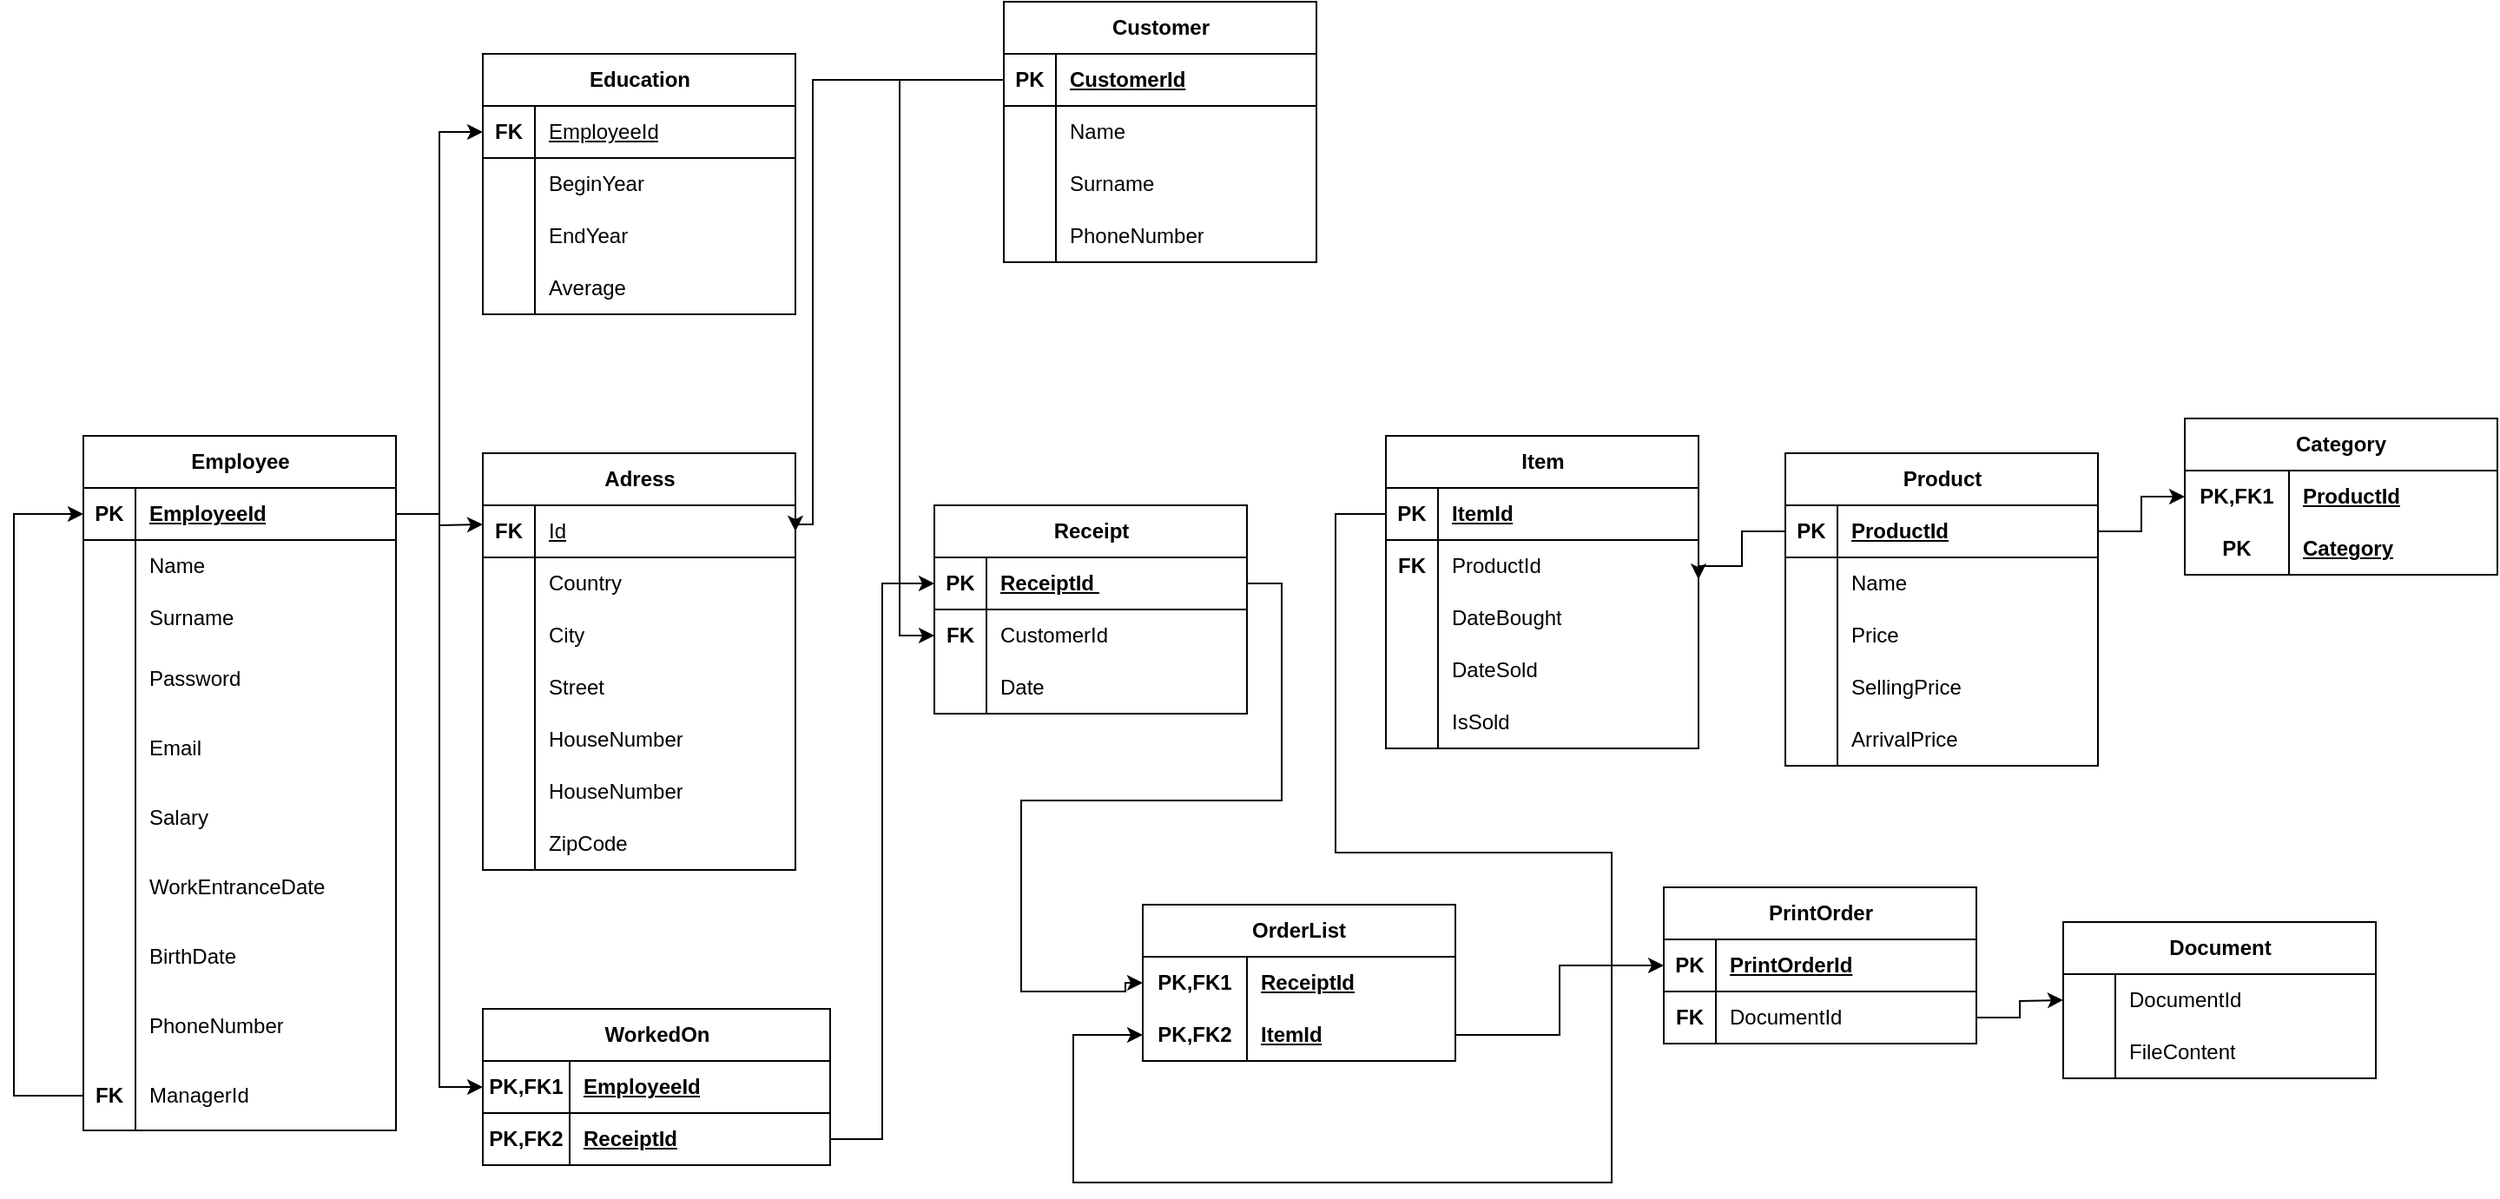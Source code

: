 <mxfile version="22.1.16" type="device">
  <diagram name="Page-1" id="XR6SYYAVid6CLTaHDN6T">
    <mxGraphModel dx="1358" dy="603" grid="1" gridSize="10" guides="1" tooltips="1" connect="1" arrows="1" fold="1" page="1" pageScale="1" pageWidth="827" pageHeight="1169" math="0" shadow="0">
      <root>
        <mxCell id="0" />
        <mxCell id="1" parent="0" />
        <mxCell id="Trhr7wh6yrGgfYNCbR8J-1" value="Employee" style="shape=table;startSize=30;container=1;collapsible=1;childLayout=tableLayout;fixedRows=1;rowLines=0;fontStyle=1;align=center;resizeLast=1;html=1;" parent="1" vertex="1">
          <mxGeometry x="110" y="450" width="180" height="400" as="geometry" />
        </mxCell>
        <mxCell id="Trhr7wh6yrGgfYNCbR8J-2" value="" style="shape=tableRow;horizontal=0;startSize=0;swimlaneHead=0;swimlaneBody=0;fillColor=none;collapsible=0;dropTarget=0;points=[[0,0.5],[1,0.5]];portConstraint=eastwest;top=0;left=0;right=0;bottom=1;" parent="Trhr7wh6yrGgfYNCbR8J-1" vertex="1">
          <mxGeometry y="30" width="180" height="30" as="geometry" />
        </mxCell>
        <mxCell id="Trhr7wh6yrGgfYNCbR8J-3" value="PK" style="shape=partialRectangle;connectable=0;fillColor=none;top=0;left=0;bottom=0;right=0;fontStyle=1;overflow=hidden;whiteSpace=wrap;html=1;" parent="Trhr7wh6yrGgfYNCbR8J-2" vertex="1">
          <mxGeometry width="30" height="30" as="geometry">
            <mxRectangle width="30" height="30" as="alternateBounds" />
          </mxGeometry>
        </mxCell>
        <mxCell id="Trhr7wh6yrGgfYNCbR8J-4" value="&lt;u style=&quot;border-color: var(--border-color);&quot;&gt;EmployeeId&lt;/u&gt;" style="shape=partialRectangle;connectable=0;fillColor=none;top=0;left=0;bottom=0;right=0;align=left;spacingLeft=6;fontStyle=5;overflow=hidden;whiteSpace=wrap;html=1;" parent="Trhr7wh6yrGgfYNCbR8J-2" vertex="1">
          <mxGeometry x="30" width="150" height="30" as="geometry">
            <mxRectangle width="150" height="30" as="alternateBounds" />
          </mxGeometry>
        </mxCell>
        <mxCell id="Trhr7wh6yrGgfYNCbR8J-5" value="" style="shape=tableRow;horizontal=0;startSize=0;swimlaneHead=0;swimlaneBody=0;fillColor=none;collapsible=0;dropTarget=0;points=[[0,0.5],[1,0.5]];portConstraint=eastwest;top=0;left=0;right=0;bottom=0;" parent="Trhr7wh6yrGgfYNCbR8J-1" vertex="1">
          <mxGeometry y="60" width="180" height="30" as="geometry" />
        </mxCell>
        <mxCell id="Trhr7wh6yrGgfYNCbR8J-6" value="" style="shape=partialRectangle;connectable=0;fillColor=none;top=0;left=0;bottom=0;right=0;editable=1;overflow=hidden;whiteSpace=wrap;html=1;" parent="Trhr7wh6yrGgfYNCbR8J-5" vertex="1">
          <mxGeometry width="30" height="30" as="geometry">
            <mxRectangle width="30" height="30" as="alternateBounds" />
          </mxGeometry>
        </mxCell>
        <mxCell id="Trhr7wh6yrGgfYNCbR8J-7" value="Name&lt;br&gt;" style="shape=partialRectangle;connectable=0;fillColor=none;top=0;left=0;bottom=0;right=0;align=left;spacingLeft=6;overflow=hidden;whiteSpace=wrap;html=1;" parent="Trhr7wh6yrGgfYNCbR8J-5" vertex="1">
          <mxGeometry x="30" width="150" height="30" as="geometry">
            <mxRectangle width="150" height="30" as="alternateBounds" />
          </mxGeometry>
        </mxCell>
        <mxCell id="Trhr7wh6yrGgfYNCbR8J-8" value="" style="shape=tableRow;horizontal=0;startSize=0;swimlaneHead=0;swimlaneBody=0;fillColor=none;collapsible=0;dropTarget=0;points=[[0,0.5],[1,0.5]];portConstraint=eastwest;top=0;left=0;right=0;bottom=0;" parent="Trhr7wh6yrGgfYNCbR8J-1" vertex="1">
          <mxGeometry y="90" width="180" height="30" as="geometry" />
        </mxCell>
        <mxCell id="Trhr7wh6yrGgfYNCbR8J-9" value="" style="shape=partialRectangle;connectable=0;fillColor=none;top=0;left=0;bottom=0;right=0;editable=1;overflow=hidden;whiteSpace=wrap;html=1;" parent="Trhr7wh6yrGgfYNCbR8J-8" vertex="1">
          <mxGeometry width="30" height="30" as="geometry">
            <mxRectangle width="30" height="30" as="alternateBounds" />
          </mxGeometry>
        </mxCell>
        <mxCell id="Trhr7wh6yrGgfYNCbR8J-10" value="Surname" style="shape=partialRectangle;connectable=0;fillColor=none;top=0;left=0;bottom=0;right=0;align=left;spacingLeft=6;overflow=hidden;whiteSpace=wrap;html=1;" parent="Trhr7wh6yrGgfYNCbR8J-8" vertex="1">
          <mxGeometry x="30" width="150" height="30" as="geometry">
            <mxRectangle width="150" height="30" as="alternateBounds" />
          </mxGeometry>
        </mxCell>
        <mxCell id="Trhr7wh6yrGgfYNCbR8J-11" value="" style="shape=tableRow;horizontal=0;startSize=0;swimlaneHead=0;swimlaneBody=0;fillColor=none;collapsible=0;dropTarget=0;points=[[0,0.5],[1,0.5]];portConstraint=eastwest;top=0;left=0;right=0;bottom=0;" parent="Trhr7wh6yrGgfYNCbR8J-1" vertex="1">
          <mxGeometry y="120" width="180" height="40" as="geometry" />
        </mxCell>
        <mxCell id="Trhr7wh6yrGgfYNCbR8J-12" value="" style="shape=partialRectangle;connectable=0;fillColor=none;top=0;left=0;bottom=0;right=0;editable=1;overflow=hidden;whiteSpace=wrap;html=1;" parent="Trhr7wh6yrGgfYNCbR8J-11" vertex="1">
          <mxGeometry width="30" height="40" as="geometry">
            <mxRectangle width="30" height="40" as="alternateBounds" />
          </mxGeometry>
        </mxCell>
        <mxCell id="Trhr7wh6yrGgfYNCbR8J-13" value="Password" style="shape=partialRectangle;connectable=0;fillColor=none;top=0;left=0;bottom=0;right=0;align=left;spacingLeft=6;overflow=hidden;whiteSpace=wrap;html=1;" parent="Trhr7wh6yrGgfYNCbR8J-11" vertex="1">
          <mxGeometry x="30" width="150" height="40" as="geometry">
            <mxRectangle width="150" height="40" as="alternateBounds" />
          </mxGeometry>
        </mxCell>
        <mxCell id="Trhr7wh6yrGgfYNCbR8J-15" value="" style="shape=tableRow;horizontal=0;startSize=0;swimlaneHead=0;swimlaneBody=0;fillColor=none;collapsible=0;dropTarget=0;points=[[0,0.5],[1,0.5]];portConstraint=eastwest;top=0;left=0;right=0;bottom=0;" parent="Trhr7wh6yrGgfYNCbR8J-1" vertex="1">
          <mxGeometry y="160" width="180" height="40" as="geometry" />
        </mxCell>
        <mxCell id="Trhr7wh6yrGgfYNCbR8J-16" value="" style="shape=partialRectangle;connectable=0;fillColor=none;top=0;left=0;bottom=0;right=0;editable=1;overflow=hidden;whiteSpace=wrap;html=1;" parent="Trhr7wh6yrGgfYNCbR8J-15" vertex="1">
          <mxGeometry width="30" height="40" as="geometry">
            <mxRectangle width="30" height="40" as="alternateBounds" />
          </mxGeometry>
        </mxCell>
        <mxCell id="Trhr7wh6yrGgfYNCbR8J-17" value="Email" style="shape=partialRectangle;connectable=0;fillColor=none;top=0;left=0;bottom=0;right=0;align=left;spacingLeft=6;overflow=hidden;whiteSpace=wrap;html=1;" parent="Trhr7wh6yrGgfYNCbR8J-15" vertex="1">
          <mxGeometry x="30" width="150" height="40" as="geometry">
            <mxRectangle width="150" height="40" as="alternateBounds" />
          </mxGeometry>
        </mxCell>
        <mxCell id="Trhr7wh6yrGgfYNCbR8J-18" value="" style="shape=tableRow;horizontal=0;startSize=0;swimlaneHead=0;swimlaneBody=0;fillColor=none;collapsible=0;dropTarget=0;points=[[0,0.5],[1,0.5]];portConstraint=eastwest;top=0;left=0;right=0;bottom=0;" parent="Trhr7wh6yrGgfYNCbR8J-1" vertex="1">
          <mxGeometry y="200" width="180" height="40" as="geometry" />
        </mxCell>
        <mxCell id="Trhr7wh6yrGgfYNCbR8J-19" value="" style="shape=partialRectangle;connectable=0;fillColor=none;top=0;left=0;bottom=0;right=0;editable=1;overflow=hidden;whiteSpace=wrap;html=1;" parent="Trhr7wh6yrGgfYNCbR8J-18" vertex="1">
          <mxGeometry width="30" height="40" as="geometry">
            <mxRectangle width="30" height="40" as="alternateBounds" />
          </mxGeometry>
        </mxCell>
        <mxCell id="Trhr7wh6yrGgfYNCbR8J-20" value="Salary" style="shape=partialRectangle;connectable=0;fillColor=none;top=0;left=0;bottom=0;right=0;align=left;spacingLeft=6;overflow=hidden;whiteSpace=wrap;html=1;" parent="Trhr7wh6yrGgfYNCbR8J-18" vertex="1">
          <mxGeometry x="30" width="150" height="40" as="geometry">
            <mxRectangle width="150" height="40" as="alternateBounds" />
          </mxGeometry>
        </mxCell>
        <mxCell id="Trhr7wh6yrGgfYNCbR8J-21" value="" style="shape=tableRow;horizontal=0;startSize=0;swimlaneHead=0;swimlaneBody=0;fillColor=none;collapsible=0;dropTarget=0;points=[[0,0.5],[1,0.5]];portConstraint=eastwest;top=0;left=0;right=0;bottom=0;" parent="Trhr7wh6yrGgfYNCbR8J-1" vertex="1">
          <mxGeometry y="240" width="180" height="40" as="geometry" />
        </mxCell>
        <mxCell id="Trhr7wh6yrGgfYNCbR8J-22" value="" style="shape=partialRectangle;connectable=0;fillColor=none;top=0;left=0;bottom=0;right=0;editable=1;overflow=hidden;whiteSpace=wrap;html=1;" parent="Trhr7wh6yrGgfYNCbR8J-21" vertex="1">
          <mxGeometry width="30" height="40" as="geometry">
            <mxRectangle width="30" height="40" as="alternateBounds" />
          </mxGeometry>
        </mxCell>
        <mxCell id="Trhr7wh6yrGgfYNCbR8J-23" value="WorkEntranceDate" style="shape=partialRectangle;connectable=0;fillColor=none;top=0;left=0;bottom=0;right=0;align=left;spacingLeft=6;overflow=hidden;whiteSpace=wrap;html=1;" parent="Trhr7wh6yrGgfYNCbR8J-21" vertex="1">
          <mxGeometry x="30" width="150" height="40" as="geometry">
            <mxRectangle width="150" height="40" as="alternateBounds" />
          </mxGeometry>
        </mxCell>
        <mxCell id="Trhr7wh6yrGgfYNCbR8J-24" value="" style="shape=tableRow;horizontal=0;startSize=0;swimlaneHead=0;swimlaneBody=0;fillColor=none;collapsible=0;dropTarget=0;points=[[0,0.5],[1,0.5]];portConstraint=eastwest;top=0;left=0;right=0;bottom=0;" parent="Trhr7wh6yrGgfYNCbR8J-1" vertex="1">
          <mxGeometry y="280" width="180" height="40" as="geometry" />
        </mxCell>
        <mxCell id="Trhr7wh6yrGgfYNCbR8J-25" value="" style="shape=partialRectangle;connectable=0;fillColor=none;top=0;left=0;bottom=0;right=0;editable=1;overflow=hidden;whiteSpace=wrap;html=1;" parent="Trhr7wh6yrGgfYNCbR8J-24" vertex="1">
          <mxGeometry width="30" height="40" as="geometry">
            <mxRectangle width="30" height="40" as="alternateBounds" />
          </mxGeometry>
        </mxCell>
        <mxCell id="Trhr7wh6yrGgfYNCbR8J-26" value="BirthDate" style="shape=partialRectangle;connectable=0;fillColor=none;top=0;left=0;bottom=0;right=0;align=left;spacingLeft=6;overflow=hidden;whiteSpace=wrap;html=1;" parent="Trhr7wh6yrGgfYNCbR8J-24" vertex="1">
          <mxGeometry x="30" width="150" height="40" as="geometry">
            <mxRectangle width="150" height="40" as="alternateBounds" />
          </mxGeometry>
        </mxCell>
        <mxCell id="Trhr7wh6yrGgfYNCbR8J-27" value="" style="shape=tableRow;horizontal=0;startSize=0;swimlaneHead=0;swimlaneBody=0;fillColor=none;collapsible=0;dropTarget=0;points=[[0,0.5],[1,0.5]];portConstraint=eastwest;top=0;left=0;right=0;bottom=0;" parent="Trhr7wh6yrGgfYNCbR8J-1" vertex="1">
          <mxGeometry y="320" width="180" height="40" as="geometry" />
        </mxCell>
        <mxCell id="Trhr7wh6yrGgfYNCbR8J-28" value="" style="shape=partialRectangle;connectable=0;fillColor=none;top=0;left=0;bottom=0;right=0;editable=1;overflow=hidden;whiteSpace=wrap;html=1;" parent="Trhr7wh6yrGgfYNCbR8J-27" vertex="1">
          <mxGeometry width="30" height="40" as="geometry">
            <mxRectangle width="30" height="40" as="alternateBounds" />
          </mxGeometry>
        </mxCell>
        <mxCell id="Trhr7wh6yrGgfYNCbR8J-29" value="PhoneNumber" style="shape=partialRectangle;connectable=0;fillColor=none;top=0;left=0;bottom=0;right=0;align=left;spacingLeft=6;overflow=hidden;whiteSpace=wrap;html=1;" parent="Trhr7wh6yrGgfYNCbR8J-27" vertex="1">
          <mxGeometry x="30" width="150" height="40" as="geometry">
            <mxRectangle width="150" height="40" as="alternateBounds" />
          </mxGeometry>
        </mxCell>
        <mxCell id="Trhr7wh6yrGgfYNCbR8J-63" value="" style="shape=tableRow;horizontal=0;startSize=0;swimlaneHead=0;swimlaneBody=0;fillColor=none;collapsible=0;dropTarget=0;points=[[0,0.5],[1,0.5]];portConstraint=eastwest;top=0;left=0;right=0;bottom=0;" parent="Trhr7wh6yrGgfYNCbR8J-1" vertex="1">
          <mxGeometry y="360" width="180" height="40" as="geometry" />
        </mxCell>
        <mxCell id="Trhr7wh6yrGgfYNCbR8J-64" value="&lt;b&gt;FK&lt;/b&gt;" style="shape=partialRectangle;connectable=0;fillColor=none;top=0;left=0;bottom=0;right=0;editable=1;overflow=hidden;whiteSpace=wrap;html=1;" parent="Trhr7wh6yrGgfYNCbR8J-63" vertex="1">
          <mxGeometry width="30" height="40" as="geometry">
            <mxRectangle width="30" height="40" as="alternateBounds" />
          </mxGeometry>
        </mxCell>
        <mxCell id="Trhr7wh6yrGgfYNCbR8J-65" value="ManagerId" style="shape=partialRectangle;connectable=0;fillColor=none;top=0;left=0;bottom=0;right=0;align=left;spacingLeft=6;overflow=hidden;whiteSpace=wrap;html=1;" parent="Trhr7wh6yrGgfYNCbR8J-63" vertex="1">
          <mxGeometry x="30" width="150" height="40" as="geometry">
            <mxRectangle width="150" height="40" as="alternateBounds" />
          </mxGeometry>
        </mxCell>
        <mxCell id="Trhr7wh6yrGgfYNCbR8J-308" style="edgeStyle=orthogonalEdgeStyle;rounded=0;orthogonalLoop=1;jettySize=auto;html=1;exitX=0;exitY=0.5;exitDx=0;exitDy=0;entryX=0;entryY=0.5;entryDx=0;entryDy=0;" parent="Trhr7wh6yrGgfYNCbR8J-1" source="Trhr7wh6yrGgfYNCbR8J-63" target="Trhr7wh6yrGgfYNCbR8J-2" edge="1">
          <mxGeometry relative="1" as="geometry">
            <mxPoint x="-40" y="40" as="targetPoint" />
            <Array as="points">
              <mxPoint x="-40" y="380" />
              <mxPoint x="-40" y="45" />
            </Array>
          </mxGeometry>
        </mxCell>
        <mxCell id="Trhr7wh6yrGgfYNCbR8J-53" style="edgeStyle=orthogonalEdgeStyle;rounded=0;orthogonalLoop=1;jettySize=auto;html=1;exitX=1;exitY=0.5;exitDx=0;exitDy=0;entryX=0;entryY=0.5;entryDx=0;entryDy=0;" parent="1" source="Trhr7wh6yrGgfYNCbR8J-2" edge="1">
          <mxGeometry relative="1" as="geometry">
            <mxPoint x="340" y="501" as="targetPoint" />
          </mxGeometry>
        </mxCell>
        <mxCell id="Trhr7wh6yrGgfYNCbR8J-100" value="WorkedOn" style="shape=table;startSize=30;container=1;collapsible=1;childLayout=tableLayout;fixedRows=1;rowLines=0;fontStyle=1;align=center;resizeLast=1;html=1;" parent="1" vertex="1">
          <mxGeometry x="340" y="780" width="200" height="90" as="geometry" />
        </mxCell>
        <mxCell id="Trhr7wh6yrGgfYNCbR8J-101" value="" style="shape=tableRow;horizontal=0;startSize=0;swimlaneHead=0;swimlaneBody=0;fillColor=none;collapsible=0;dropTarget=0;points=[[0,0.5],[1,0.5]];portConstraint=eastwest;top=0;left=0;right=0;bottom=1;" parent="Trhr7wh6yrGgfYNCbR8J-100" vertex="1">
          <mxGeometry y="30" width="200" height="30" as="geometry" />
        </mxCell>
        <mxCell id="Trhr7wh6yrGgfYNCbR8J-102" value="PK,FK1" style="shape=partialRectangle;connectable=0;fillColor=none;top=0;left=0;bottom=0;right=0;fontStyle=1;overflow=hidden;whiteSpace=wrap;html=1;" parent="Trhr7wh6yrGgfYNCbR8J-101" vertex="1">
          <mxGeometry width="50" height="30" as="geometry">
            <mxRectangle width="50" height="30" as="alternateBounds" />
          </mxGeometry>
        </mxCell>
        <mxCell id="Trhr7wh6yrGgfYNCbR8J-103" value="EmployeeId" style="shape=partialRectangle;connectable=0;fillColor=none;top=0;left=0;bottom=0;right=0;align=left;spacingLeft=6;fontStyle=5;overflow=hidden;whiteSpace=wrap;html=1;" parent="Trhr7wh6yrGgfYNCbR8J-101" vertex="1">
          <mxGeometry x="50" width="150" height="30" as="geometry">
            <mxRectangle width="150" height="30" as="alternateBounds" />
          </mxGeometry>
        </mxCell>
        <mxCell id="Trhr7wh6yrGgfYNCbR8J-113" value="" style="shape=tableRow;horizontal=0;startSize=0;swimlaneHead=0;swimlaneBody=0;fillColor=none;collapsible=0;dropTarget=0;points=[[0,0.5],[1,0.5]];portConstraint=eastwest;top=0;left=0;right=0;bottom=1;" parent="Trhr7wh6yrGgfYNCbR8J-100" vertex="1">
          <mxGeometry y="60" width="200" height="30" as="geometry" />
        </mxCell>
        <mxCell id="Trhr7wh6yrGgfYNCbR8J-114" value="PK,FK2" style="shape=partialRectangle;connectable=0;fillColor=none;top=0;left=0;bottom=0;right=0;fontStyle=1;overflow=hidden;whiteSpace=wrap;html=1;" parent="Trhr7wh6yrGgfYNCbR8J-113" vertex="1">
          <mxGeometry width="50" height="30" as="geometry">
            <mxRectangle width="50" height="30" as="alternateBounds" />
          </mxGeometry>
        </mxCell>
        <mxCell id="Trhr7wh6yrGgfYNCbR8J-115" value="ReceiptId" style="shape=partialRectangle;connectable=0;fillColor=none;top=0;left=0;bottom=0;right=0;align=left;spacingLeft=6;fontStyle=5;overflow=hidden;whiteSpace=wrap;html=1;" parent="Trhr7wh6yrGgfYNCbR8J-113" vertex="1">
          <mxGeometry x="50" width="150" height="30" as="geometry">
            <mxRectangle width="150" height="30" as="alternateBounds" />
          </mxGeometry>
        </mxCell>
        <mxCell id="Trhr7wh6yrGgfYNCbR8J-119" style="edgeStyle=orthogonalEdgeStyle;rounded=0;orthogonalLoop=1;jettySize=auto;html=1;exitX=1;exitY=0.5;exitDx=0;exitDy=0;entryX=0;entryY=0.5;entryDx=0;entryDy=0;" parent="1" source="Trhr7wh6yrGgfYNCbR8J-2" target="Trhr7wh6yrGgfYNCbR8J-101" edge="1">
          <mxGeometry relative="1" as="geometry">
            <mxPoint x="310" y="760" as="targetPoint" />
          </mxGeometry>
        </mxCell>
        <mxCell id="Trhr7wh6yrGgfYNCbR8J-120" value="Receipt" style="shape=table;startSize=30;container=1;collapsible=1;childLayout=tableLayout;fixedRows=1;rowLines=0;fontStyle=1;align=center;resizeLast=1;html=1;" parent="1" vertex="1">
          <mxGeometry x="600" y="490" width="180" height="120" as="geometry" />
        </mxCell>
        <mxCell id="Trhr7wh6yrGgfYNCbR8J-121" value="" style="shape=tableRow;horizontal=0;startSize=0;swimlaneHead=0;swimlaneBody=0;fillColor=none;collapsible=0;dropTarget=0;points=[[0,0.5],[1,0.5]];portConstraint=eastwest;top=0;left=0;right=0;bottom=1;" parent="Trhr7wh6yrGgfYNCbR8J-120" vertex="1">
          <mxGeometry y="30" width="180" height="30" as="geometry" />
        </mxCell>
        <mxCell id="Trhr7wh6yrGgfYNCbR8J-122" value="PK" style="shape=partialRectangle;connectable=0;fillColor=none;top=0;left=0;bottom=0;right=0;fontStyle=1;overflow=hidden;whiteSpace=wrap;html=1;" parent="Trhr7wh6yrGgfYNCbR8J-121" vertex="1">
          <mxGeometry width="30" height="30" as="geometry">
            <mxRectangle width="30" height="30" as="alternateBounds" />
          </mxGeometry>
        </mxCell>
        <mxCell id="Trhr7wh6yrGgfYNCbR8J-123" value="&lt;u style=&quot;border-color: var(--border-color);&quot;&gt;ReceiptId&amp;nbsp;&lt;/u&gt;" style="shape=partialRectangle;connectable=0;fillColor=none;top=0;left=0;bottom=0;right=0;align=left;spacingLeft=6;fontStyle=5;overflow=hidden;whiteSpace=wrap;html=1;" parent="Trhr7wh6yrGgfYNCbR8J-121" vertex="1">
          <mxGeometry x="30" width="150" height="30" as="geometry">
            <mxRectangle width="150" height="30" as="alternateBounds" />
          </mxGeometry>
        </mxCell>
        <mxCell id="Trhr7wh6yrGgfYNCbR8J-124" value="" style="shape=tableRow;horizontal=0;startSize=0;swimlaneHead=0;swimlaneBody=0;fillColor=none;collapsible=0;dropTarget=0;points=[[0,0.5],[1,0.5]];portConstraint=eastwest;top=0;left=0;right=0;bottom=0;" parent="Trhr7wh6yrGgfYNCbR8J-120" vertex="1">
          <mxGeometry y="60" width="180" height="30" as="geometry" />
        </mxCell>
        <mxCell id="Trhr7wh6yrGgfYNCbR8J-125" value="&lt;b&gt;FK&lt;/b&gt;" style="shape=partialRectangle;connectable=0;fillColor=none;top=0;left=0;bottom=0;right=0;editable=1;overflow=hidden;whiteSpace=wrap;html=1;" parent="Trhr7wh6yrGgfYNCbR8J-124" vertex="1">
          <mxGeometry width="30" height="30" as="geometry">
            <mxRectangle width="30" height="30" as="alternateBounds" />
          </mxGeometry>
        </mxCell>
        <mxCell id="Trhr7wh6yrGgfYNCbR8J-126" value="CustomerId" style="shape=partialRectangle;connectable=0;fillColor=none;top=0;left=0;bottom=0;right=0;align=left;spacingLeft=6;overflow=hidden;whiteSpace=wrap;html=1;" parent="Trhr7wh6yrGgfYNCbR8J-124" vertex="1">
          <mxGeometry x="30" width="150" height="30" as="geometry">
            <mxRectangle width="150" height="30" as="alternateBounds" />
          </mxGeometry>
        </mxCell>
        <mxCell id="Trhr7wh6yrGgfYNCbR8J-127" value="" style="shape=tableRow;horizontal=0;startSize=0;swimlaneHead=0;swimlaneBody=0;fillColor=none;collapsible=0;dropTarget=0;points=[[0,0.5],[1,0.5]];portConstraint=eastwest;top=0;left=0;right=0;bottom=0;" parent="Trhr7wh6yrGgfYNCbR8J-120" vertex="1">
          <mxGeometry y="90" width="180" height="30" as="geometry" />
        </mxCell>
        <mxCell id="Trhr7wh6yrGgfYNCbR8J-128" value="" style="shape=partialRectangle;connectable=0;fillColor=none;top=0;left=0;bottom=0;right=0;editable=1;overflow=hidden;whiteSpace=wrap;html=1;" parent="Trhr7wh6yrGgfYNCbR8J-127" vertex="1">
          <mxGeometry width="30" height="30" as="geometry">
            <mxRectangle width="30" height="30" as="alternateBounds" />
          </mxGeometry>
        </mxCell>
        <mxCell id="Trhr7wh6yrGgfYNCbR8J-129" value="Date" style="shape=partialRectangle;connectable=0;fillColor=none;top=0;left=0;bottom=0;right=0;align=left;spacingLeft=6;overflow=hidden;whiteSpace=wrap;html=1;" parent="Trhr7wh6yrGgfYNCbR8J-127" vertex="1">
          <mxGeometry x="30" width="150" height="30" as="geometry">
            <mxRectangle width="150" height="30" as="alternateBounds" />
          </mxGeometry>
        </mxCell>
        <mxCell id="Trhr7wh6yrGgfYNCbR8J-133" value="Item" style="shape=table;startSize=30;container=1;collapsible=1;childLayout=tableLayout;fixedRows=1;rowLines=0;fontStyle=1;align=center;resizeLast=1;html=1;" parent="1" vertex="1">
          <mxGeometry x="860" y="450" width="180" height="180" as="geometry" />
        </mxCell>
        <mxCell id="Trhr7wh6yrGgfYNCbR8J-134" value="" style="shape=tableRow;horizontal=0;startSize=0;swimlaneHead=0;swimlaneBody=0;fillColor=none;collapsible=0;dropTarget=0;points=[[0,0.5],[1,0.5]];portConstraint=eastwest;top=0;left=0;right=0;bottom=1;" parent="Trhr7wh6yrGgfYNCbR8J-133" vertex="1">
          <mxGeometry y="30" width="180" height="30" as="geometry" />
        </mxCell>
        <mxCell id="Trhr7wh6yrGgfYNCbR8J-135" value="PK" style="shape=partialRectangle;connectable=0;fillColor=none;top=0;left=0;bottom=0;right=0;fontStyle=1;overflow=hidden;whiteSpace=wrap;html=1;" parent="Trhr7wh6yrGgfYNCbR8J-134" vertex="1">
          <mxGeometry width="30" height="30" as="geometry">
            <mxRectangle width="30" height="30" as="alternateBounds" />
          </mxGeometry>
        </mxCell>
        <mxCell id="Trhr7wh6yrGgfYNCbR8J-136" value="ItemId" style="shape=partialRectangle;connectable=0;fillColor=none;top=0;left=0;bottom=0;right=0;align=left;spacingLeft=6;fontStyle=5;overflow=hidden;whiteSpace=wrap;html=1;" parent="Trhr7wh6yrGgfYNCbR8J-134" vertex="1">
          <mxGeometry x="30" width="150" height="30" as="geometry">
            <mxRectangle width="150" height="30" as="alternateBounds" />
          </mxGeometry>
        </mxCell>
        <mxCell id="Trhr7wh6yrGgfYNCbR8J-137" value="" style="shape=tableRow;horizontal=0;startSize=0;swimlaneHead=0;swimlaneBody=0;fillColor=none;collapsible=0;dropTarget=0;points=[[0,0.5],[1,0.5]];portConstraint=eastwest;top=0;left=0;right=0;bottom=0;" parent="Trhr7wh6yrGgfYNCbR8J-133" vertex="1">
          <mxGeometry y="60" width="180" height="30" as="geometry" />
        </mxCell>
        <mxCell id="Trhr7wh6yrGgfYNCbR8J-138" value="&lt;b&gt;FK&lt;/b&gt;" style="shape=partialRectangle;connectable=0;fillColor=none;top=0;left=0;bottom=0;right=0;editable=1;overflow=hidden;whiteSpace=wrap;html=1;" parent="Trhr7wh6yrGgfYNCbR8J-137" vertex="1">
          <mxGeometry width="30" height="30" as="geometry">
            <mxRectangle width="30" height="30" as="alternateBounds" />
          </mxGeometry>
        </mxCell>
        <mxCell id="Trhr7wh6yrGgfYNCbR8J-139" value="ProductId" style="shape=partialRectangle;connectable=0;fillColor=none;top=0;left=0;bottom=0;right=0;align=left;spacingLeft=6;overflow=hidden;whiteSpace=wrap;html=1;" parent="Trhr7wh6yrGgfYNCbR8J-137" vertex="1">
          <mxGeometry x="30" width="150" height="30" as="geometry">
            <mxRectangle width="150" height="30" as="alternateBounds" />
          </mxGeometry>
        </mxCell>
        <mxCell id="Trhr7wh6yrGgfYNCbR8J-140" value="" style="shape=tableRow;horizontal=0;startSize=0;swimlaneHead=0;swimlaneBody=0;fillColor=none;collapsible=0;dropTarget=0;points=[[0,0.5],[1,0.5]];portConstraint=eastwest;top=0;left=0;right=0;bottom=0;" parent="Trhr7wh6yrGgfYNCbR8J-133" vertex="1">
          <mxGeometry y="90" width="180" height="30" as="geometry" />
        </mxCell>
        <mxCell id="Trhr7wh6yrGgfYNCbR8J-141" value="" style="shape=partialRectangle;connectable=0;fillColor=none;top=0;left=0;bottom=0;right=0;editable=1;overflow=hidden;whiteSpace=wrap;html=1;" parent="Trhr7wh6yrGgfYNCbR8J-140" vertex="1">
          <mxGeometry width="30" height="30" as="geometry">
            <mxRectangle width="30" height="30" as="alternateBounds" />
          </mxGeometry>
        </mxCell>
        <mxCell id="Trhr7wh6yrGgfYNCbR8J-142" value="DateBought" style="shape=partialRectangle;connectable=0;fillColor=none;top=0;left=0;bottom=0;right=0;align=left;spacingLeft=6;overflow=hidden;whiteSpace=wrap;html=1;" parent="Trhr7wh6yrGgfYNCbR8J-140" vertex="1">
          <mxGeometry x="30" width="150" height="30" as="geometry">
            <mxRectangle width="150" height="30" as="alternateBounds" />
          </mxGeometry>
        </mxCell>
        <mxCell id="Trhr7wh6yrGgfYNCbR8J-143" value="" style="shape=tableRow;horizontal=0;startSize=0;swimlaneHead=0;swimlaneBody=0;fillColor=none;collapsible=0;dropTarget=0;points=[[0,0.5],[1,0.5]];portConstraint=eastwest;top=0;left=0;right=0;bottom=0;" parent="Trhr7wh6yrGgfYNCbR8J-133" vertex="1">
          <mxGeometry y="120" width="180" height="30" as="geometry" />
        </mxCell>
        <mxCell id="Trhr7wh6yrGgfYNCbR8J-144" value="" style="shape=partialRectangle;connectable=0;fillColor=none;top=0;left=0;bottom=0;right=0;editable=1;overflow=hidden;whiteSpace=wrap;html=1;" parent="Trhr7wh6yrGgfYNCbR8J-143" vertex="1">
          <mxGeometry width="30" height="30" as="geometry">
            <mxRectangle width="30" height="30" as="alternateBounds" />
          </mxGeometry>
        </mxCell>
        <mxCell id="Trhr7wh6yrGgfYNCbR8J-145" value="DateSold" style="shape=partialRectangle;connectable=0;fillColor=none;top=0;left=0;bottom=0;right=0;align=left;spacingLeft=6;overflow=hidden;whiteSpace=wrap;html=1;" parent="Trhr7wh6yrGgfYNCbR8J-143" vertex="1">
          <mxGeometry x="30" width="150" height="30" as="geometry">
            <mxRectangle width="150" height="30" as="alternateBounds" />
          </mxGeometry>
        </mxCell>
        <mxCell id="Trhr7wh6yrGgfYNCbR8J-146" value="" style="shape=tableRow;horizontal=0;startSize=0;swimlaneHead=0;swimlaneBody=0;fillColor=none;collapsible=0;dropTarget=0;points=[[0,0.5],[1,0.5]];portConstraint=eastwest;top=0;left=0;right=0;bottom=0;" parent="Trhr7wh6yrGgfYNCbR8J-133" vertex="1">
          <mxGeometry y="150" width="180" height="30" as="geometry" />
        </mxCell>
        <mxCell id="Trhr7wh6yrGgfYNCbR8J-147" value="" style="shape=partialRectangle;connectable=0;fillColor=none;top=0;left=0;bottom=0;right=0;editable=1;overflow=hidden;whiteSpace=wrap;html=1;" parent="Trhr7wh6yrGgfYNCbR8J-146" vertex="1">
          <mxGeometry width="30" height="30" as="geometry">
            <mxRectangle width="30" height="30" as="alternateBounds" />
          </mxGeometry>
        </mxCell>
        <mxCell id="Trhr7wh6yrGgfYNCbR8J-148" value="IsSold" style="shape=partialRectangle;connectable=0;fillColor=none;top=0;left=0;bottom=0;right=0;align=left;spacingLeft=6;overflow=hidden;whiteSpace=wrap;html=1;" parent="Trhr7wh6yrGgfYNCbR8J-146" vertex="1">
          <mxGeometry x="30" width="150" height="30" as="geometry">
            <mxRectangle width="150" height="30" as="alternateBounds" />
          </mxGeometry>
        </mxCell>
        <mxCell id="Trhr7wh6yrGgfYNCbR8J-152" value="OrderList" style="shape=table;startSize=30;container=1;collapsible=1;childLayout=tableLayout;fixedRows=1;rowLines=0;fontStyle=1;align=center;resizeLast=1;html=1;whiteSpace=wrap;" parent="1" vertex="1">
          <mxGeometry x="720" y="720" width="180" height="90" as="geometry" />
        </mxCell>
        <mxCell id="Trhr7wh6yrGgfYNCbR8J-153" value="" style="shape=tableRow;horizontal=0;startSize=0;swimlaneHead=0;swimlaneBody=0;fillColor=none;collapsible=0;dropTarget=0;points=[[0,0.5],[1,0.5]];portConstraint=eastwest;top=0;left=0;right=0;bottom=0;html=1;" parent="Trhr7wh6yrGgfYNCbR8J-152" vertex="1">
          <mxGeometry y="30" width="180" height="30" as="geometry" />
        </mxCell>
        <mxCell id="Trhr7wh6yrGgfYNCbR8J-154" value="PK,FK1" style="shape=partialRectangle;connectable=0;fillColor=none;top=0;left=0;bottom=0;right=0;fontStyle=1;overflow=hidden;html=1;whiteSpace=wrap;" parent="Trhr7wh6yrGgfYNCbR8J-153" vertex="1">
          <mxGeometry width="60" height="30" as="geometry">
            <mxRectangle width="60" height="30" as="alternateBounds" />
          </mxGeometry>
        </mxCell>
        <mxCell id="Trhr7wh6yrGgfYNCbR8J-155" value="ReceiptId" style="shape=partialRectangle;connectable=0;fillColor=none;top=0;left=0;bottom=0;right=0;align=left;spacingLeft=6;fontStyle=5;overflow=hidden;html=1;whiteSpace=wrap;" parent="Trhr7wh6yrGgfYNCbR8J-153" vertex="1">
          <mxGeometry x="60" width="120" height="30" as="geometry">
            <mxRectangle width="120" height="30" as="alternateBounds" />
          </mxGeometry>
        </mxCell>
        <mxCell id="Trhr7wh6yrGgfYNCbR8J-156" value="" style="shape=tableRow;horizontal=0;startSize=0;swimlaneHead=0;swimlaneBody=0;fillColor=none;collapsible=0;dropTarget=0;points=[[0,0.5],[1,0.5]];portConstraint=eastwest;top=0;left=0;right=0;bottom=1;html=1;" parent="Trhr7wh6yrGgfYNCbR8J-152" vertex="1">
          <mxGeometry y="60" width="180" height="30" as="geometry" />
        </mxCell>
        <mxCell id="Trhr7wh6yrGgfYNCbR8J-157" value="PK,FK2" style="shape=partialRectangle;connectable=0;fillColor=none;top=0;left=0;bottom=0;right=0;fontStyle=1;overflow=hidden;html=1;whiteSpace=wrap;" parent="Trhr7wh6yrGgfYNCbR8J-156" vertex="1">
          <mxGeometry width="60" height="30" as="geometry">
            <mxRectangle width="60" height="30" as="alternateBounds" />
          </mxGeometry>
        </mxCell>
        <mxCell id="Trhr7wh6yrGgfYNCbR8J-158" value="ItemId" style="shape=partialRectangle;connectable=0;fillColor=none;top=0;left=0;bottom=0;right=0;align=left;spacingLeft=6;fontStyle=5;overflow=hidden;html=1;whiteSpace=wrap;" parent="Trhr7wh6yrGgfYNCbR8J-156" vertex="1">
          <mxGeometry x="60" width="120" height="30" as="geometry">
            <mxRectangle width="120" height="30" as="alternateBounds" />
          </mxGeometry>
        </mxCell>
        <mxCell id="Trhr7wh6yrGgfYNCbR8J-177" value="Product" style="shape=table;startSize=30;container=1;collapsible=1;childLayout=tableLayout;fixedRows=1;rowLines=0;fontStyle=1;align=center;resizeLast=1;html=1;" parent="1" vertex="1">
          <mxGeometry x="1090" y="460" width="180" height="180" as="geometry" />
        </mxCell>
        <mxCell id="Trhr7wh6yrGgfYNCbR8J-178" value="" style="shape=tableRow;horizontal=0;startSize=0;swimlaneHead=0;swimlaneBody=0;fillColor=none;collapsible=0;dropTarget=0;points=[[0,0.5],[1,0.5]];portConstraint=eastwest;top=0;left=0;right=0;bottom=1;" parent="Trhr7wh6yrGgfYNCbR8J-177" vertex="1">
          <mxGeometry y="30" width="180" height="30" as="geometry" />
        </mxCell>
        <mxCell id="Trhr7wh6yrGgfYNCbR8J-179" value="PK" style="shape=partialRectangle;connectable=0;fillColor=none;top=0;left=0;bottom=0;right=0;fontStyle=1;overflow=hidden;whiteSpace=wrap;html=1;" parent="Trhr7wh6yrGgfYNCbR8J-178" vertex="1">
          <mxGeometry width="30" height="30" as="geometry">
            <mxRectangle width="30" height="30" as="alternateBounds" />
          </mxGeometry>
        </mxCell>
        <mxCell id="Trhr7wh6yrGgfYNCbR8J-180" value="ProductId" style="shape=partialRectangle;connectable=0;fillColor=none;top=0;left=0;bottom=0;right=0;align=left;spacingLeft=6;fontStyle=5;overflow=hidden;whiteSpace=wrap;html=1;" parent="Trhr7wh6yrGgfYNCbR8J-178" vertex="1">
          <mxGeometry x="30" width="150" height="30" as="geometry">
            <mxRectangle width="150" height="30" as="alternateBounds" />
          </mxGeometry>
        </mxCell>
        <mxCell id="Trhr7wh6yrGgfYNCbR8J-181" value="" style="shape=tableRow;horizontal=0;startSize=0;swimlaneHead=0;swimlaneBody=0;fillColor=none;collapsible=0;dropTarget=0;points=[[0,0.5],[1,0.5]];portConstraint=eastwest;top=0;left=0;right=0;bottom=0;" parent="Trhr7wh6yrGgfYNCbR8J-177" vertex="1">
          <mxGeometry y="60" width="180" height="30" as="geometry" />
        </mxCell>
        <mxCell id="Trhr7wh6yrGgfYNCbR8J-182" value="" style="shape=partialRectangle;connectable=0;fillColor=none;top=0;left=0;bottom=0;right=0;editable=1;overflow=hidden;whiteSpace=wrap;html=1;" parent="Trhr7wh6yrGgfYNCbR8J-181" vertex="1">
          <mxGeometry width="30" height="30" as="geometry">
            <mxRectangle width="30" height="30" as="alternateBounds" />
          </mxGeometry>
        </mxCell>
        <mxCell id="Trhr7wh6yrGgfYNCbR8J-183" value="Name" style="shape=partialRectangle;connectable=0;fillColor=none;top=0;left=0;bottom=0;right=0;align=left;spacingLeft=6;overflow=hidden;whiteSpace=wrap;html=1;" parent="Trhr7wh6yrGgfYNCbR8J-181" vertex="1">
          <mxGeometry x="30" width="150" height="30" as="geometry">
            <mxRectangle width="150" height="30" as="alternateBounds" />
          </mxGeometry>
        </mxCell>
        <mxCell id="Trhr7wh6yrGgfYNCbR8J-184" value="" style="shape=tableRow;horizontal=0;startSize=0;swimlaneHead=0;swimlaneBody=0;fillColor=none;collapsible=0;dropTarget=0;points=[[0,0.5],[1,0.5]];portConstraint=eastwest;top=0;left=0;right=0;bottom=0;" parent="Trhr7wh6yrGgfYNCbR8J-177" vertex="1">
          <mxGeometry y="90" width="180" height="30" as="geometry" />
        </mxCell>
        <mxCell id="Trhr7wh6yrGgfYNCbR8J-185" value="" style="shape=partialRectangle;connectable=0;fillColor=none;top=0;left=0;bottom=0;right=0;editable=1;overflow=hidden;whiteSpace=wrap;html=1;" parent="Trhr7wh6yrGgfYNCbR8J-184" vertex="1">
          <mxGeometry width="30" height="30" as="geometry">
            <mxRectangle width="30" height="30" as="alternateBounds" />
          </mxGeometry>
        </mxCell>
        <mxCell id="Trhr7wh6yrGgfYNCbR8J-186" value="Price" style="shape=partialRectangle;connectable=0;fillColor=none;top=0;left=0;bottom=0;right=0;align=left;spacingLeft=6;overflow=hidden;whiteSpace=wrap;html=1;" parent="Trhr7wh6yrGgfYNCbR8J-184" vertex="1">
          <mxGeometry x="30" width="150" height="30" as="geometry">
            <mxRectangle width="150" height="30" as="alternateBounds" />
          </mxGeometry>
        </mxCell>
        <mxCell id="Trhr7wh6yrGgfYNCbR8J-187" value="" style="shape=tableRow;horizontal=0;startSize=0;swimlaneHead=0;swimlaneBody=0;fillColor=none;collapsible=0;dropTarget=0;points=[[0,0.5],[1,0.5]];portConstraint=eastwest;top=0;left=0;right=0;bottom=0;" parent="Trhr7wh6yrGgfYNCbR8J-177" vertex="1">
          <mxGeometry y="120" width="180" height="30" as="geometry" />
        </mxCell>
        <mxCell id="Trhr7wh6yrGgfYNCbR8J-188" value="" style="shape=partialRectangle;connectable=0;fillColor=none;top=0;left=0;bottom=0;right=0;editable=1;overflow=hidden;whiteSpace=wrap;html=1;" parent="Trhr7wh6yrGgfYNCbR8J-187" vertex="1">
          <mxGeometry width="30" height="30" as="geometry">
            <mxRectangle width="30" height="30" as="alternateBounds" />
          </mxGeometry>
        </mxCell>
        <mxCell id="Trhr7wh6yrGgfYNCbR8J-189" value="SellingPrice" style="shape=partialRectangle;connectable=0;fillColor=none;top=0;left=0;bottom=0;right=0;align=left;spacingLeft=6;overflow=hidden;whiteSpace=wrap;html=1;" parent="Trhr7wh6yrGgfYNCbR8J-187" vertex="1">
          <mxGeometry x="30" width="150" height="30" as="geometry">
            <mxRectangle width="150" height="30" as="alternateBounds" />
          </mxGeometry>
        </mxCell>
        <mxCell id="Trhr7wh6yrGgfYNCbR8J-203" value="" style="shape=tableRow;horizontal=0;startSize=0;swimlaneHead=0;swimlaneBody=0;fillColor=none;collapsible=0;dropTarget=0;points=[[0,0.5],[1,0.5]];portConstraint=eastwest;top=0;left=0;right=0;bottom=0;" parent="Trhr7wh6yrGgfYNCbR8J-177" vertex="1">
          <mxGeometry y="150" width="180" height="30" as="geometry" />
        </mxCell>
        <mxCell id="Trhr7wh6yrGgfYNCbR8J-204" value="" style="shape=partialRectangle;connectable=0;fillColor=none;top=0;left=0;bottom=0;right=0;editable=1;overflow=hidden;whiteSpace=wrap;html=1;" parent="Trhr7wh6yrGgfYNCbR8J-203" vertex="1">
          <mxGeometry width="30" height="30" as="geometry">
            <mxRectangle width="30" height="30" as="alternateBounds" />
          </mxGeometry>
        </mxCell>
        <mxCell id="Trhr7wh6yrGgfYNCbR8J-205" value="ArrivalPrice" style="shape=partialRectangle;connectable=0;fillColor=none;top=0;left=0;bottom=0;right=0;align=left;spacingLeft=6;overflow=hidden;whiteSpace=wrap;html=1;" parent="Trhr7wh6yrGgfYNCbR8J-203" vertex="1">
          <mxGeometry x="30" width="150" height="30" as="geometry">
            <mxRectangle width="150" height="30" as="alternateBounds" />
          </mxGeometry>
        </mxCell>
        <mxCell id="Trhr7wh6yrGgfYNCbR8J-226" value="Category" style="shape=table;startSize=30;container=1;collapsible=1;childLayout=tableLayout;fixedRows=1;rowLines=0;fontStyle=1;align=center;resizeLast=1;html=1;whiteSpace=wrap;" parent="1" vertex="1">
          <mxGeometry x="1320" y="440" width="180" height="90" as="geometry" />
        </mxCell>
        <mxCell id="Trhr7wh6yrGgfYNCbR8J-227" value="" style="shape=tableRow;horizontal=0;startSize=0;swimlaneHead=0;swimlaneBody=0;fillColor=none;collapsible=0;dropTarget=0;points=[[0,0.5],[1,0.5]];portConstraint=eastwest;top=0;left=0;right=0;bottom=0;html=1;" parent="Trhr7wh6yrGgfYNCbR8J-226" vertex="1">
          <mxGeometry y="30" width="180" height="30" as="geometry" />
        </mxCell>
        <mxCell id="Trhr7wh6yrGgfYNCbR8J-228" value="PK,FK1" style="shape=partialRectangle;connectable=0;fillColor=none;top=0;left=0;bottom=0;right=0;fontStyle=1;overflow=hidden;html=1;whiteSpace=wrap;" parent="Trhr7wh6yrGgfYNCbR8J-227" vertex="1">
          <mxGeometry width="60" height="30" as="geometry">
            <mxRectangle width="60" height="30" as="alternateBounds" />
          </mxGeometry>
        </mxCell>
        <mxCell id="Trhr7wh6yrGgfYNCbR8J-229" value="ProductId" style="shape=partialRectangle;connectable=0;fillColor=none;top=0;left=0;bottom=0;right=0;align=left;spacingLeft=6;fontStyle=5;overflow=hidden;html=1;whiteSpace=wrap;" parent="Trhr7wh6yrGgfYNCbR8J-227" vertex="1">
          <mxGeometry x="60" width="120" height="30" as="geometry">
            <mxRectangle width="120" height="30" as="alternateBounds" />
          </mxGeometry>
        </mxCell>
        <mxCell id="Trhr7wh6yrGgfYNCbR8J-230" value="" style="shape=tableRow;horizontal=0;startSize=0;swimlaneHead=0;swimlaneBody=0;fillColor=none;collapsible=0;dropTarget=0;points=[[0,0.5],[1,0.5]];portConstraint=eastwest;top=0;left=0;right=0;bottom=1;html=1;" parent="Trhr7wh6yrGgfYNCbR8J-226" vertex="1">
          <mxGeometry y="60" width="180" height="30" as="geometry" />
        </mxCell>
        <mxCell id="Trhr7wh6yrGgfYNCbR8J-231" value="PK" style="shape=partialRectangle;connectable=0;fillColor=none;top=0;left=0;bottom=0;right=0;fontStyle=1;overflow=hidden;html=1;whiteSpace=wrap;" parent="Trhr7wh6yrGgfYNCbR8J-230" vertex="1">
          <mxGeometry width="60" height="30" as="geometry">
            <mxRectangle width="60" height="30" as="alternateBounds" />
          </mxGeometry>
        </mxCell>
        <mxCell id="Trhr7wh6yrGgfYNCbR8J-232" value="Category" style="shape=partialRectangle;connectable=0;fillColor=none;top=0;left=0;bottom=0;right=0;align=left;spacingLeft=6;fontStyle=5;overflow=hidden;html=1;whiteSpace=wrap;" parent="Trhr7wh6yrGgfYNCbR8J-230" vertex="1">
          <mxGeometry x="60" width="120" height="30" as="geometry">
            <mxRectangle width="120" height="30" as="alternateBounds" />
          </mxGeometry>
        </mxCell>
        <mxCell id="Trhr7wh6yrGgfYNCbR8J-233" style="edgeStyle=orthogonalEdgeStyle;rounded=0;orthogonalLoop=1;jettySize=auto;html=1;exitX=1;exitY=0.5;exitDx=0;exitDy=0;entryX=0;entryY=0.5;entryDx=0;entryDy=0;" parent="1" source="Trhr7wh6yrGgfYNCbR8J-113" target="Trhr7wh6yrGgfYNCbR8J-121" edge="1">
          <mxGeometry relative="1" as="geometry">
            <mxPoint x="560" y="530" as="targetPoint" />
          </mxGeometry>
        </mxCell>
        <mxCell id="Trhr7wh6yrGgfYNCbR8J-234" style="edgeStyle=orthogonalEdgeStyle;rounded=0;orthogonalLoop=1;jettySize=auto;html=1;exitX=1;exitY=0.5;exitDx=0;exitDy=0;entryX=0;entryY=0.5;entryDx=0;entryDy=0;" parent="1" source="Trhr7wh6yrGgfYNCbR8J-121" target="Trhr7wh6yrGgfYNCbR8J-153" edge="1">
          <mxGeometry relative="1" as="geometry">
            <mxPoint x="650" y="770" as="targetPoint" />
            <Array as="points">
              <mxPoint x="800" y="535" />
              <mxPoint x="800" y="660" />
              <mxPoint x="650" y="660" />
              <mxPoint x="650" y="770" />
              <mxPoint x="710" y="770" />
              <mxPoint x="710" y="765" />
            </Array>
          </mxGeometry>
        </mxCell>
        <mxCell id="Trhr7wh6yrGgfYNCbR8J-240" style="edgeStyle=orthogonalEdgeStyle;rounded=0;orthogonalLoop=1;jettySize=auto;html=1;exitX=0;exitY=0.5;exitDx=0;exitDy=0;entryX=0;entryY=0.5;entryDx=0;entryDy=0;" parent="1" source="Trhr7wh6yrGgfYNCbR8J-134" target="Trhr7wh6yrGgfYNCbR8J-156" edge="1">
          <mxGeometry relative="1" as="geometry">
            <mxPoint x="690" y="790" as="targetPoint" />
            <Array as="points">
              <mxPoint x="831" y="495" />
              <mxPoint x="831" y="690" />
              <mxPoint x="990" y="690" />
              <mxPoint x="990" y="880" />
              <mxPoint x="680" y="880" />
              <mxPoint x="680" y="795" />
            </Array>
          </mxGeometry>
        </mxCell>
        <mxCell id="Trhr7wh6yrGgfYNCbR8J-241" style="edgeStyle=orthogonalEdgeStyle;rounded=0;orthogonalLoop=1;jettySize=auto;html=1;exitX=0;exitY=0.5;exitDx=0;exitDy=0;entryX=1;entryY=0.754;entryDx=0;entryDy=0;entryPerimeter=0;" parent="1" source="Trhr7wh6yrGgfYNCbR8J-178" target="Trhr7wh6yrGgfYNCbR8J-137" edge="1">
          <mxGeometry relative="1" as="geometry">
            <mxPoint x="1060" y="530" as="targetPoint" />
            <Array as="points">
              <mxPoint x="1065" y="505" />
              <mxPoint x="1065" y="525" />
              <mxPoint x="1040" y="525" />
            </Array>
          </mxGeometry>
        </mxCell>
        <mxCell id="Trhr7wh6yrGgfYNCbR8J-242" style="edgeStyle=orthogonalEdgeStyle;rounded=0;orthogonalLoop=1;jettySize=auto;html=1;exitX=1;exitY=0.5;exitDx=0;exitDy=0;entryX=0;entryY=0.5;entryDx=0;entryDy=0;" parent="1" source="Trhr7wh6yrGgfYNCbR8J-178" target="Trhr7wh6yrGgfYNCbR8J-227" edge="1">
          <mxGeometry relative="1" as="geometry">
            <mxPoint x="1290" y="480" as="targetPoint" />
          </mxGeometry>
        </mxCell>
        <mxCell id="Trhr7wh6yrGgfYNCbR8J-243" value="Document" style="shape=table;startSize=30;container=1;collapsible=1;childLayout=tableLayout;fixedRows=1;rowLines=0;fontStyle=1;align=center;resizeLast=1;html=1;" parent="1" vertex="1">
          <mxGeometry x="1250" y="730" width="180" height="90" as="geometry" />
        </mxCell>
        <mxCell id="Trhr7wh6yrGgfYNCbR8J-247" value="" style="shape=tableRow;horizontal=0;startSize=0;swimlaneHead=0;swimlaneBody=0;fillColor=none;collapsible=0;dropTarget=0;points=[[0,0.5],[1,0.5]];portConstraint=eastwest;top=0;left=0;right=0;bottom=0;" parent="Trhr7wh6yrGgfYNCbR8J-243" vertex="1">
          <mxGeometry y="30" width="180" height="30" as="geometry" />
        </mxCell>
        <mxCell id="Trhr7wh6yrGgfYNCbR8J-248" value="" style="shape=partialRectangle;connectable=0;fillColor=none;top=0;left=0;bottom=0;right=0;editable=1;overflow=hidden;whiteSpace=wrap;html=1;" parent="Trhr7wh6yrGgfYNCbR8J-247" vertex="1">
          <mxGeometry width="30" height="30" as="geometry">
            <mxRectangle width="30" height="30" as="alternateBounds" />
          </mxGeometry>
        </mxCell>
        <mxCell id="Trhr7wh6yrGgfYNCbR8J-249" value="DocumentId" style="shape=partialRectangle;connectable=0;fillColor=none;top=0;left=0;bottom=0;right=0;align=left;spacingLeft=6;overflow=hidden;whiteSpace=wrap;html=1;" parent="Trhr7wh6yrGgfYNCbR8J-247" vertex="1">
          <mxGeometry x="30" width="150" height="30" as="geometry">
            <mxRectangle width="150" height="30" as="alternateBounds" />
          </mxGeometry>
        </mxCell>
        <mxCell id="mvZMprbxv3SxmkWcIUx7-25" value="" style="shape=tableRow;horizontal=0;startSize=0;swimlaneHead=0;swimlaneBody=0;fillColor=none;collapsible=0;dropTarget=0;points=[[0,0.5],[1,0.5]];portConstraint=eastwest;top=0;left=0;right=0;bottom=0;" vertex="1" parent="Trhr7wh6yrGgfYNCbR8J-243">
          <mxGeometry y="60" width="180" height="30" as="geometry" />
        </mxCell>
        <mxCell id="mvZMprbxv3SxmkWcIUx7-26" value="" style="shape=partialRectangle;connectable=0;fillColor=none;top=0;left=0;bottom=0;right=0;editable=1;overflow=hidden;whiteSpace=wrap;html=1;" vertex="1" parent="mvZMprbxv3SxmkWcIUx7-25">
          <mxGeometry width="30" height="30" as="geometry">
            <mxRectangle width="30" height="30" as="alternateBounds" />
          </mxGeometry>
        </mxCell>
        <mxCell id="mvZMprbxv3SxmkWcIUx7-27" value="FileContent" style="shape=partialRectangle;connectable=0;fillColor=none;top=0;left=0;bottom=0;right=0;align=left;spacingLeft=6;overflow=hidden;whiteSpace=wrap;html=1;" vertex="1" parent="mvZMprbxv3SxmkWcIUx7-25">
          <mxGeometry x="30" width="150" height="30" as="geometry">
            <mxRectangle width="150" height="30" as="alternateBounds" />
          </mxGeometry>
        </mxCell>
        <mxCell id="Trhr7wh6yrGgfYNCbR8J-291" style="edgeStyle=orthogonalEdgeStyle;rounded=0;orthogonalLoop=1;jettySize=auto;html=1;exitX=1;exitY=0.5;exitDx=0;exitDy=0;entryX=0;entryY=0.5;entryDx=0;entryDy=0;" parent="1" source="Trhr7wh6yrGgfYNCbR8J-156" target="mvZMprbxv3SxmkWcIUx7-2" edge="1">
          <mxGeometry relative="1" as="geometry">
            <mxPoint x="1010" y="745" as="targetPoint" />
          </mxGeometry>
        </mxCell>
        <mxCell id="Trhr7wh6yrGgfYNCbR8J-292" style="edgeStyle=orthogonalEdgeStyle;rounded=0;orthogonalLoop=1;jettySize=auto;html=1;exitX=1;exitY=0.5;exitDx=0;exitDy=0;" parent="1" source="mvZMprbxv3SxmkWcIUx7-5" edge="1">
          <mxGeometry relative="1" as="geometry">
            <mxPoint x="1190" y="775" as="sourcePoint" />
            <mxPoint x="1250" y="774.957" as="targetPoint" />
          </mxGeometry>
        </mxCell>
        <mxCell id="Trhr7wh6yrGgfYNCbR8J-293" value="Customer" style="shape=table;startSize=30;container=1;collapsible=1;childLayout=tableLayout;fixedRows=1;rowLines=0;fontStyle=1;align=center;resizeLast=1;html=1;" parent="1" vertex="1">
          <mxGeometry x="640" y="200" width="180" height="150" as="geometry" />
        </mxCell>
        <mxCell id="Trhr7wh6yrGgfYNCbR8J-294" value="" style="shape=tableRow;horizontal=0;startSize=0;swimlaneHead=0;swimlaneBody=0;fillColor=none;collapsible=0;dropTarget=0;points=[[0,0.5],[1,0.5]];portConstraint=eastwest;top=0;left=0;right=0;bottom=1;" parent="Trhr7wh6yrGgfYNCbR8J-293" vertex="1">
          <mxGeometry y="30" width="180" height="30" as="geometry" />
        </mxCell>
        <mxCell id="Trhr7wh6yrGgfYNCbR8J-295" value="PK" style="shape=partialRectangle;connectable=0;fillColor=none;top=0;left=0;bottom=0;right=0;fontStyle=1;overflow=hidden;whiteSpace=wrap;html=1;" parent="Trhr7wh6yrGgfYNCbR8J-294" vertex="1">
          <mxGeometry width="30" height="30" as="geometry">
            <mxRectangle width="30" height="30" as="alternateBounds" />
          </mxGeometry>
        </mxCell>
        <mxCell id="Trhr7wh6yrGgfYNCbR8J-296" value="CustomerId" style="shape=partialRectangle;connectable=0;fillColor=none;top=0;left=0;bottom=0;right=0;align=left;spacingLeft=6;fontStyle=5;overflow=hidden;whiteSpace=wrap;html=1;" parent="Trhr7wh6yrGgfYNCbR8J-294" vertex="1">
          <mxGeometry x="30" width="150" height="30" as="geometry">
            <mxRectangle width="150" height="30" as="alternateBounds" />
          </mxGeometry>
        </mxCell>
        <mxCell id="Trhr7wh6yrGgfYNCbR8J-297" value="" style="shape=tableRow;horizontal=0;startSize=0;swimlaneHead=0;swimlaneBody=0;fillColor=none;collapsible=0;dropTarget=0;points=[[0,0.5],[1,0.5]];portConstraint=eastwest;top=0;left=0;right=0;bottom=0;" parent="Trhr7wh6yrGgfYNCbR8J-293" vertex="1">
          <mxGeometry y="60" width="180" height="30" as="geometry" />
        </mxCell>
        <mxCell id="Trhr7wh6yrGgfYNCbR8J-298" value="" style="shape=partialRectangle;connectable=0;fillColor=none;top=0;left=0;bottom=0;right=0;editable=1;overflow=hidden;whiteSpace=wrap;html=1;" parent="Trhr7wh6yrGgfYNCbR8J-297" vertex="1">
          <mxGeometry width="30" height="30" as="geometry">
            <mxRectangle width="30" height="30" as="alternateBounds" />
          </mxGeometry>
        </mxCell>
        <mxCell id="Trhr7wh6yrGgfYNCbR8J-299" value="Name" style="shape=partialRectangle;connectable=0;fillColor=none;top=0;left=0;bottom=0;right=0;align=left;spacingLeft=6;overflow=hidden;whiteSpace=wrap;html=1;" parent="Trhr7wh6yrGgfYNCbR8J-297" vertex="1">
          <mxGeometry x="30" width="150" height="30" as="geometry">
            <mxRectangle width="150" height="30" as="alternateBounds" />
          </mxGeometry>
        </mxCell>
        <mxCell id="Trhr7wh6yrGgfYNCbR8J-300" value="" style="shape=tableRow;horizontal=0;startSize=0;swimlaneHead=0;swimlaneBody=0;fillColor=none;collapsible=0;dropTarget=0;points=[[0,0.5],[1,0.5]];portConstraint=eastwest;top=0;left=0;right=0;bottom=0;" parent="Trhr7wh6yrGgfYNCbR8J-293" vertex="1">
          <mxGeometry y="90" width="180" height="30" as="geometry" />
        </mxCell>
        <mxCell id="Trhr7wh6yrGgfYNCbR8J-301" value="" style="shape=partialRectangle;connectable=0;fillColor=none;top=0;left=0;bottom=0;right=0;editable=1;overflow=hidden;whiteSpace=wrap;html=1;" parent="Trhr7wh6yrGgfYNCbR8J-300" vertex="1">
          <mxGeometry width="30" height="30" as="geometry">
            <mxRectangle width="30" height="30" as="alternateBounds" />
          </mxGeometry>
        </mxCell>
        <mxCell id="Trhr7wh6yrGgfYNCbR8J-302" value="Surname" style="shape=partialRectangle;connectable=0;fillColor=none;top=0;left=0;bottom=0;right=0;align=left;spacingLeft=6;overflow=hidden;whiteSpace=wrap;html=1;" parent="Trhr7wh6yrGgfYNCbR8J-300" vertex="1">
          <mxGeometry x="30" width="150" height="30" as="geometry">
            <mxRectangle width="150" height="30" as="alternateBounds" />
          </mxGeometry>
        </mxCell>
        <mxCell id="Trhr7wh6yrGgfYNCbR8J-303" value="" style="shape=tableRow;horizontal=0;startSize=0;swimlaneHead=0;swimlaneBody=0;fillColor=none;collapsible=0;dropTarget=0;points=[[0,0.5],[1,0.5]];portConstraint=eastwest;top=0;left=0;right=0;bottom=0;" parent="Trhr7wh6yrGgfYNCbR8J-293" vertex="1">
          <mxGeometry y="120" width="180" height="30" as="geometry" />
        </mxCell>
        <mxCell id="Trhr7wh6yrGgfYNCbR8J-304" value="" style="shape=partialRectangle;connectable=0;fillColor=none;top=0;left=0;bottom=0;right=0;editable=1;overflow=hidden;whiteSpace=wrap;html=1;" parent="Trhr7wh6yrGgfYNCbR8J-303" vertex="1">
          <mxGeometry width="30" height="30" as="geometry">
            <mxRectangle width="30" height="30" as="alternateBounds" />
          </mxGeometry>
        </mxCell>
        <mxCell id="Trhr7wh6yrGgfYNCbR8J-305" value="PhoneNumber" style="shape=partialRectangle;connectable=0;fillColor=none;top=0;left=0;bottom=0;right=0;align=left;spacingLeft=6;overflow=hidden;whiteSpace=wrap;html=1;" parent="Trhr7wh6yrGgfYNCbR8J-303" vertex="1">
          <mxGeometry x="30" width="150" height="30" as="geometry">
            <mxRectangle width="150" height="30" as="alternateBounds" />
          </mxGeometry>
        </mxCell>
        <mxCell id="Trhr7wh6yrGgfYNCbR8J-306" style="edgeStyle=orthogonalEdgeStyle;rounded=0;orthogonalLoop=1;jettySize=auto;html=1;exitX=0;exitY=0.5;exitDx=0;exitDy=0;entryX=0;entryY=0.5;entryDx=0;entryDy=0;" parent="1" source="Trhr7wh6yrGgfYNCbR8J-294" target="Trhr7wh6yrGgfYNCbR8J-124" edge="1">
          <mxGeometry relative="1" as="geometry">
            <mxPoint x="580.0" y="570" as="targetPoint" />
          </mxGeometry>
        </mxCell>
        <mxCell id="Trhr7wh6yrGgfYNCbR8J-307" style="edgeStyle=orthogonalEdgeStyle;rounded=0;orthogonalLoop=1;jettySize=auto;html=1;exitX=0;exitY=0.5;exitDx=0;exitDy=0;entryX=1;entryY=0.5;entryDx=0;entryDy=0;" parent="1" source="Trhr7wh6yrGgfYNCbR8J-294" target="Trhr7wh6yrGgfYNCbR8J-310" edge="1">
          <mxGeometry relative="1" as="geometry">
            <mxPoint x="500" y="501" as="targetPoint" />
            <Array as="points">
              <mxPoint x="530" y="245" />
              <mxPoint x="530" y="501" />
              <mxPoint x="520" y="501" />
            </Array>
          </mxGeometry>
        </mxCell>
        <mxCell id="Trhr7wh6yrGgfYNCbR8J-309" value="Adress" style="shape=table;startSize=30;container=1;collapsible=1;childLayout=tableLayout;fixedRows=1;rowLines=0;fontStyle=1;align=center;resizeLast=1;html=1;" parent="1" vertex="1">
          <mxGeometry x="340" y="460" width="180" height="240" as="geometry" />
        </mxCell>
        <mxCell id="Trhr7wh6yrGgfYNCbR8J-310" value="" style="shape=tableRow;horizontal=0;startSize=0;swimlaneHead=0;swimlaneBody=0;fillColor=none;collapsible=0;dropTarget=0;points=[[0,0.5],[1,0.5]];portConstraint=eastwest;top=0;left=0;right=0;bottom=1;" parent="Trhr7wh6yrGgfYNCbR8J-309" vertex="1">
          <mxGeometry y="30" width="180" height="30" as="geometry" />
        </mxCell>
        <mxCell id="Trhr7wh6yrGgfYNCbR8J-311" value="FK" style="shape=partialRectangle;connectable=0;fillColor=none;top=0;left=0;bottom=0;right=0;fontStyle=1;overflow=hidden;whiteSpace=wrap;html=1;" parent="Trhr7wh6yrGgfYNCbR8J-310" vertex="1">
          <mxGeometry width="30" height="30" as="geometry">
            <mxRectangle width="30" height="30" as="alternateBounds" />
          </mxGeometry>
        </mxCell>
        <mxCell id="Trhr7wh6yrGgfYNCbR8J-312" value="&lt;span style=&quot;font-weight: normal;&quot;&gt;Id&lt;/span&gt;" style="shape=partialRectangle;connectable=0;fillColor=none;top=0;left=0;bottom=0;right=0;align=left;spacingLeft=6;fontStyle=5;overflow=hidden;whiteSpace=wrap;html=1;" parent="Trhr7wh6yrGgfYNCbR8J-310" vertex="1">
          <mxGeometry x="30" width="150" height="30" as="geometry">
            <mxRectangle width="150" height="30" as="alternateBounds" />
          </mxGeometry>
        </mxCell>
        <mxCell id="Trhr7wh6yrGgfYNCbR8J-313" value="" style="shape=tableRow;horizontal=0;startSize=0;swimlaneHead=0;swimlaneBody=0;fillColor=none;collapsible=0;dropTarget=0;points=[[0,0.5],[1,0.5]];portConstraint=eastwest;top=0;left=0;right=0;bottom=0;" parent="Trhr7wh6yrGgfYNCbR8J-309" vertex="1">
          <mxGeometry y="60" width="180" height="30" as="geometry" />
        </mxCell>
        <mxCell id="Trhr7wh6yrGgfYNCbR8J-314" value="" style="shape=partialRectangle;connectable=0;fillColor=none;top=0;left=0;bottom=0;right=0;editable=1;overflow=hidden;whiteSpace=wrap;html=1;" parent="Trhr7wh6yrGgfYNCbR8J-313" vertex="1">
          <mxGeometry width="30" height="30" as="geometry">
            <mxRectangle width="30" height="30" as="alternateBounds" />
          </mxGeometry>
        </mxCell>
        <mxCell id="Trhr7wh6yrGgfYNCbR8J-315" value="Country" style="shape=partialRectangle;connectable=0;fillColor=none;top=0;left=0;bottom=0;right=0;align=left;spacingLeft=6;overflow=hidden;whiteSpace=wrap;html=1;" parent="Trhr7wh6yrGgfYNCbR8J-313" vertex="1">
          <mxGeometry x="30" width="150" height="30" as="geometry">
            <mxRectangle width="150" height="30" as="alternateBounds" />
          </mxGeometry>
        </mxCell>
        <mxCell id="Trhr7wh6yrGgfYNCbR8J-316" value="" style="shape=tableRow;horizontal=0;startSize=0;swimlaneHead=0;swimlaneBody=0;fillColor=none;collapsible=0;dropTarget=0;points=[[0,0.5],[1,0.5]];portConstraint=eastwest;top=0;left=0;right=0;bottom=0;" parent="Trhr7wh6yrGgfYNCbR8J-309" vertex="1">
          <mxGeometry y="90" width="180" height="30" as="geometry" />
        </mxCell>
        <mxCell id="Trhr7wh6yrGgfYNCbR8J-317" value="" style="shape=partialRectangle;connectable=0;fillColor=none;top=0;left=0;bottom=0;right=0;editable=1;overflow=hidden;whiteSpace=wrap;html=1;" parent="Trhr7wh6yrGgfYNCbR8J-316" vertex="1">
          <mxGeometry width="30" height="30" as="geometry">
            <mxRectangle width="30" height="30" as="alternateBounds" />
          </mxGeometry>
        </mxCell>
        <mxCell id="Trhr7wh6yrGgfYNCbR8J-318" value="City" style="shape=partialRectangle;connectable=0;fillColor=none;top=0;left=0;bottom=0;right=0;align=left;spacingLeft=6;overflow=hidden;whiteSpace=wrap;html=1;" parent="Trhr7wh6yrGgfYNCbR8J-316" vertex="1">
          <mxGeometry x="30" width="150" height="30" as="geometry">
            <mxRectangle width="150" height="30" as="alternateBounds" />
          </mxGeometry>
        </mxCell>
        <mxCell id="Trhr7wh6yrGgfYNCbR8J-319" value="" style="shape=tableRow;horizontal=0;startSize=0;swimlaneHead=0;swimlaneBody=0;fillColor=none;collapsible=0;dropTarget=0;points=[[0,0.5],[1,0.5]];portConstraint=eastwest;top=0;left=0;right=0;bottom=0;" parent="Trhr7wh6yrGgfYNCbR8J-309" vertex="1">
          <mxGeometry y="120" width="180" height="30" as="geometry" />
        </mxCell>
        <mxCell id="Trhr7wh6yrGgfYNCbR8J-320" value="" style="shape=partialRectangle;connectable=0;fillColor=none;top=0;left=0;bottom=0;right=0;editable=1;overflow=hidden;whiteSpace=wrap;html=1;" parent="Trhr7wh6yrGgfYNCbR8J-319" vertex="1">
          <mxGeometry width="30" height="30" as="geometry">
            <mxRectangle width="30" height="30" as="alternateBounds" />
          </mxGeometry>
        </mxCell>
        <mxCell id="Trhr7wh6yrGgfYNCbR8J-321" value="Street" style="shape=partialRectangle;connectable=0;fillColor=none;top=0;left=0;bottom=0;right=0;align=left;spacingLeft=6;overflow=hidden;whiteSpace=wrap;html=1;" parent="Trhr7wh6yrGgfYNCbR8J-319" vertex="1">
          <mxGeometry x="30" width="150" height="30" as="geometry">
            <mxRectangle width="150" height="30" as="alternateBounds" />
          </mxGeometry>
        </mxCell>
        <mxCell id="Trhr7wh6yrGgfYNCbR8J-322" value="" style="shape=tableRow;horizontal=0;startSize=0;swimlaneHead=0;swimlaneBody=0;fillColor=none;collapsible=0;dropTarget=0;points=[[0,0.5],[1,0.5]];portConstraint=eastwest;top=0;left=0;right=0;bottom=0;" parent="Trhr7wh6yrGgfYNCbR8J-309" vertex="1">
          <mxGeometry y="150" width="180" height="30" as="geometry" />
        </mxCell>
        <mxCell id="Trhr7wh6yrGgfYNCbR8J-323" value="" style="shape=partialRectangle;connectable=0;fillColor=none;top=0;left=0;bottom=0;right=0;editable=1;overflow=hidden;whiteSpace=wrap;html=1;" parent="Trhr7wh6yrGgfYNCbR8J-322" vertex="1">
          <mxGeometry width="30" height="30" as="geometry">
            <mxRectangle width="30" height="30" as="alternateBounds" />
          </mxGeometry>
        </mxCell>
        <mxCell id="Trhr7wh6yrGgfYNCbR8J-324" value="HouseNumber" style="shape=partialRectangle;connectable=0;fillColor=none;top=0;left=0;bottom=0;right=0;align=left;spacingLeft=6;overflow=hidden;whiteSpace=wrap;html=1;" parent="Trhr7wh6yrGgfYNCbR8J-322" vertex="1">
          <mxGeometry x="30" width="150" height="30" as="geometry">
            <mxRectangle width="150" height="30" as="alternateBounds" />
          </mxGeometry>
        </mxCell>
        <mxCell id="Trhr7wh6yrGgfYNCbR8J-325" value="" style="shape=tableRow;horizontal=0;startSize=0;swimlaneHead=0;swimlaneBody=0;fillColor=none;collapsible=0;dropTarget=0;points=[[0,0.5],[1,0.5]];portConstraint=eastwest;top=0;left=0;right=0;bottom=0;" parent="Trhr7wh6yrGgfYNCbR8J-309" vertex="1">
          <mxGeometry y="180" width="180" height="30" as="geometry" />
        </mxCell>
        <mxCell id="Trhr7wh6yrGgfYNCbR8J-326" value="" style="shape=partialRectangle;connectable=0;fillColor=none;top=0;left=0;bottom=0;right=0;editable=1;overflow=hidden;whiteSpace=wrap;html=1;" parent="Trhr7wh6yrGgfYNCbR8J-325" vertex="1">
          <mxGeometry width="30" height="30" as="geometry">
            <mxRectangle width="30" height="30" as="alternateBounds" />
          </mxGeometry>
        </mxCell>
        <mxCell id="Trhr7wh6yrGgfYNCbR8J-327" value="HouseNumber" style="shape=partialRectangle;connectable=0;fillColor=none;top=0;left=0;bottom=0;right=0;align=left;spacingLeft=6;overflow=hidden;whiteSpace=wrap;html=1;" parent="Trhr7wh6yrGgfYNCbR8J-325" vertex="1">
          <mxGeometry x="30" width="150" height="30" as="geometry">
            <mxRectangle width="150" height="30" as="alternateBounds" />
          </mxGeometry>
        </mxCell>
        <mxCell id="Trhr7wh6yrGgfYNCbR8J-328" value="" style="shape=tableRow;horizontal=0;startSize=0;swimlaneHead=0;swimlaneBody=0;fillColor=none;collapsible=0;dropTarget=0;points=[[0,0.5],[1,0.5]];portConstraint=eastwest;top=0;left=0;right=0;bottom=0;" parent="Trhr7wh6yrGgfYNCbR8J-309" vertex="1">
          <mxGeometry y="210" width="180" height="30" as="geometry" />
        </mxCell>
        <mxCell id="Trhr7wh6yrGgfYNCbR8J-329" value="" style="shape=partialRectangle;connectable=0;fillColor=none;top=0;left=0;bottom=0;right=0;editable=1;overflow=hidden;whiteSpace=wrap;html=1;" parent="Trhr7wh6yrGgfYNCbR8J-328" vertex="1">
          <mxGeometry width="30" height="30" as="geometry">
            <mxRectangle width="30" height="30" as="alternateBounds" />
          </mxGeometry>
        </mxCell>
        <mxCell id="Trhr7wh6yrGgfYNCbR8J-330" value="ZipCode" style="shape=partialRectangle;connectable=0;fillColor=none;top=0;left=0;bottom=0;right=0;align=left;spacingLeft=6;overflow=hidden;whiteSpace=wrap;html=1;" parent="Trhr7wh6yrGgfYNCbR8J-328" vertex="1">
          <mxGeometry x="30" width="150" height="30" as="geometry">
            <mxRectangle width="150" height="30" as="alternateBounds" />
          </mxGeometry>
        </mxCell>
        <mxCell id="Trhr7wh6yrGgfYNCbR8J-331" value="Education" style="shape=table;startSize=30;container=1;collapsible=1;childLayout=tableLayout;fixedRows=1;rowLines=0;fontStyle=1;align=center;resizeLast=1;html=1;" parent="1" vertex="1">
          <mxGeometry x="340" y="230" width="180" height="150" as="geometry" />
        </mxCell>
        <mxCell id="Trhr7wh6yrGgfYNCbR8J-332" value="" style="shape=tableRow;horizontal=0;startSize=0;swimlaneHead=0;swimlaneBody=0;fillColor=none;collapsible=0;dropTarget=0;points=[[0,0.5],[1,0.5]];portConstraint=eastwest;top=0;left=0;right=0;bottom=1;" parent="Trhr7wh6yrGgfYNCbR8J-331" vertex="1">
          <mxGeometry y="30" width="180" height="30" as="geometry" />
        </mxCell>
        <mxCell id="Trhr7wh6yrGgfYNCbR8J-333" value="FK" style="shape=partialRectangle;connectable=0;fillColor=none;top=0;left=0;bottom=0;right=0;fontStyle=1;overflow=hidden;whiteSpace=wrap;html=1;" parent="Trhr7wh6yrGgfYNCbR8J-332" vertex="1">
          <mxGeometry width="30" height="30" as="geometry">
            <mxRectangle width="30" height="30" as="alternateBounds" />
          </mxGeometry>
        </mxCell>
        <mxCell id="Trhr7wh6yrGgfYNCbR8J-334" value="&lt;span style=&quot;font-weight: normal;&quot;&gt;EmployeeId&lt;/span&gt;" style="shape=partialRectangle;connectable=0;fillColor=none;top=0;left=0;bottom=0;right=0;align=left;spacingLeft=6;fontStyle=5;overflow=hidden;whiteSpace=wrap;html=1;" parent="Trhr7wh6yrGgfYNCbR8J-332" vertex="1">
          <mxGeometry x="30" width="150" height="30" as="geometry">
            <mxRectangle width="150" height="30" as="alternateBounds" />
          </mxGeometry>
        </mxCell>
        <mxCell id="Trhr7wh6yrGgfYNCbR8J-335" value="" style="shape=tableRow;horizontal=0;startSize=0;swimlaneHead=0;swimlaneBody=0;fillColor=none;collapsible=0;dropTarget=0;points=[[0,0.5],[1,0.5]];portConstraint=eastwest;top=0;left=0;right=0;bottom=0;" parent="Trhr7wh6yrGgfYNCbR8J-331" vertex="1">
          <mxGeometry y="60" width="180" height="30" as="geometry" />
        </mxCell>
        <mxCell id="Trhr7wh6yrGgfYNCbR8J-336" value="" style="shape=partialRectangle;connectable=0;fillColor=none;top=0;left=0;bottom=0;right=0;editable=1;overflow=hidden;whiteSpace=wrap;html=1;" parent="Trhr7wh6yrGgfYNCbR8J-335" vertex="1">
          <mxGeometry width="30" height="30" as="geometry">
            <mxRectangle width="30" height="30" as="alternateBounds" />
          </mxGeometry>
        </mxCell>
        <mxCell id="Trhr7wh6yrGgfYNCbR8J-337" value="BeginYear" style="shape=partialRectangle;connectable=0;fillColor=none;top=0;left=0;bottom=0;right=0;align=left;spacingLeft=6;overflow=hidden;whiteSpace=wrap;html=1;" parent="Trhr7wh6yrGgfYNCbR8J-335" vertex="1">
          <mxGeometry x="30" width="150" height="30" as="geometry">
            <mxRectangle width="150" height="30" as="alternateBounds" />
          </mxGeometry>
        </mxCell>
        <mxCell id="Trhr7wh6yrGgfYNCbR8J-338" value="" style="shape=tableRow;horizontal=0;startSize=0;swimlaneHead=0;swimlaneBody=0;fillColor=none;collapsible=0;dropTarget=0;points=[[0,0.5],[1,0.5]];portConstraint=eastwest;top=0;left=0;right=0;bottom=0;" parent="Trhr7wh6yrGgfYNCbR8J-331" vertex="1">
          <mxGeometry y="90" width="180" height="30" as="geometry" />
        </mxCell>
        <mxCell id="Trhr7wh6yrGgfYNCbR8J-339" value="" style="shape=partialRectangle;connectable=0;fillColor=none;top=0;left=0;bottom=0;right=0;editable=1;overflow=hidden;whiteSpace=wrap;html=1;" parent="Trhr7wh6yrGgfYNCbR8J-338" vertex="1">
          <mxGeometry width="30" height="30" as="geometry">
            <mxRectangle width="30" height="30" as="alternateBounds" />
          </mxGeometry>
        </mxCell>
        <mxCell id="Trhr7wh6yrGgfYNCbR8J-340" value="EndYear" style="shape=partialRectangle;connectable=0;fillColor=none;top=0;left=0;bottom=0;right=0;align=left;spacingLeft=6;overflow=hidden;whiteSpace=wrap;html=1;" parent="Trhr7wh6yrGgfYNCbR8J-338" vertex="1">
          <mxGeometry x="30" width="150" height="30" as="geometry">
            <mxRectangle width="150" height="30" as="alternateBounds" />
          </mxGeometry>
        </mxCell>
        <mxCell id="Trhr7wh6yrGgfYNCbR8J-341" value="" style="shape=tableRow;horizontal=0;startSize=0;swimlaneHead=0;swimlaneBody=0;fillColor=none;collapsible=0;dropTarget=0;points=[[0,0.5],[1,0.5]];portConstraint=eastwest;top=0;left=0;right=0;bottom=0;" parent="Trhr7wh6yrGgfYNCbR8J-331" vertex="1">
          <mxGeometry y="120" width="180" height="30" as="geometry" />
        </mxCell>
        <mxCell id="Trhr7wh6yrGgfYNCbR8J-342" value="" style="shape=partialRectangle;connectable=0;fillColor=none;top=0;left=0;bottom=0;right=0;editable=1;overflow=hidden;whiteSpace=wrap;html=1;" parent="Trhr7wh6yrGgfYNCbR8J-341" vertex="1">
          <mxGeometry width="30" height="30" as="geometry">
            <mxRectangle width="30" height="30" as="alternateBounds" />
          </mxGeometry>
        </mxCell>
        <mxCell id="Trhr7wh6yrGgfYNCbR8J-343" value="Average" style="shape=partialRectangle;connectable=0;fillColor=none;top=0;left=0;bottom=0;right=0;align=left;spacingLeft=6;overflow=hidden;whiteSpace=wrap;html=1;" parent="Trhr7wh6yrGgfYNCbR8J-341" vertex="1">
          <mxGeometry x="30" width="150" height="30" as="geometry">
            <mxRectangle width="150" height="30" as="alternateBounds" />
          </mxGeometry>
        </mxCell>
        <mxCell id="Trhr7wh6yrGgfYNCbR8J-346" style="edgeStyle=orthogonalEdgeStyle;rounded=0;orthogonalLoop=1;jettySize=auto;html=1;exitX=1;exitY=0.5;exitDx=0;exitDy=0;entryX=0;entryY=0.5;entryDx=0;entryDy=0;" parent="1" source="Trhr7wh6yrGgfYNCbR8J-2" target="Trhr7wh6yrGgfYNCbR8J-332" edge="1">
          <mxGeometry relative="1" as="geometry">
            <mxPoint x="310" y="270" as="targetPoint" />
          </mxGeometry>
        </mxCell>
        <mxCell id="mvZMprbxv3SxmkWcIUx7-1" value="PrintOrder" style="shape=table;startSize=30;container=1;collapsible=1;childLayout=tableLayout;fixedRows=1;rowLines=0;fontStyle=1;align=center;resizeLast=1;html=1;" vertex="1" parent="1">
          <mxGeometry x="1020" y="710" width="180" height="90" as="geometry" />
        </mxCell>
        <mxCell id="mvZMprbxv3SxmkWcIUx7-2" value="" style="shape=tableRow;horizontal=0;startSize=0;swimlaneHead=0;swimlaneBody=0;fillColor=none;collapsible=0;dropTarget=0;points=[[0,0.5],[1,0.5]];portConstraint=eastwest;top=0;left=0;right=0;bottom=1;" vertex="1" parent="mvZMprbxv3SxmkWcIUx7-1">
          <mxGeometry y="30" width="180" height="30" as="geometry" />
        </mxCell>
        <mxCell id="mvZMprbxv3SxmkWcIUx7-3" value="PK" style="shape=partialRectangle;connectable=0;fillColor=none;top=0;left=0;bottom=0;right=0;fontStyle=1;overflow=hidden;whiteSpace=wrap;html=1;" vertex="1" parent="mvZMprbxv3SxmkWcIUx7-2">
          <mxGeometry width="30" height="30" as="geometry">
            <mxRectangle width="30" height="30" as="alternateBounds" />
          </mxGeometry>
        </mxCell>
        <mxCell id="mvZMprbxv3SxmkWcIUx7-4" value="PrintOrderId" style="shape=partialRectangle;connectable=0;fillColor=none;top=0;left=0;bottom=0;right=0;align=left;spacingLeft=6;fontStyle=5;overflow=hidden;whiteSpace=wrap;html=1;" vertex="1" parent="mvZMprbxv3SxmkWcIUx7-2">
          <mxGeometry x="30" width="150" height="30" as="geometry">
            <mxRectangle width="150" height="30" as="alternateBounds" />
          </mxGeometry>
        </mxCell>
        <mxCell id="mvZMprbxv3SxmkWcIUx7-5" value="" style="shape=tableRow;horizontal=0;startSize=0;swimlaneHead=0;swimlaneBody=0;fillColor=none;collapsible=0;dropTarget=0;points=[[0,0.5],[1,0.5]];portConstraint=eastwest;top=0;left=0;right=0;bottom=0;" vertex="1" parent="mvZMprbxv3SxmkWcIUx7-1">
          <mxGeometry y="60" width="180" height="30" as="geometry" />
        </mxCell>
        <mxCell id="mvZMprbxv3SxmkWcIUx7-6" value="&lt;b&gt;FK&lt;/b&gt;" style="shape=partialRectangle;connectable=0;fillColor=none;top=0;left=0;bottom=0;right=0;editable=1;overflow=hidden;whiteSpace=wrap;html=1;" vertex="1" parent="mvZMprbxv3SxmkWcIUx7-5">
          <mxGeometry width="30" height="30" as="geometry">
            <mxRectangle width="30" height="30" as="alternateBounds" />
          </mxGeometry>
        </mxCell>
        <mxCell id="mvZMprbxv3SxmkWcIUx7-7" value="DocumentId" style="shape=partialRectangle;connectable=0;fillColor=none;top=0;left=0;bottom=0;right=0;align=left;spacingLeft=6;overflow=hidden;whiteSpace=wrap;html=1;" vertex="1" parent="mvZMprbxv3SxmkWcIUx7-5">
          <mxGeometry x="30" width="150" height="30" as="geometry">
            <mxRectangle width="150" height="30" as="alternateBounds" />
          </mxGeometry>
        </mxCell>
      </root>
    </mxGraphModel>
  </diagram>
</mxfile>
